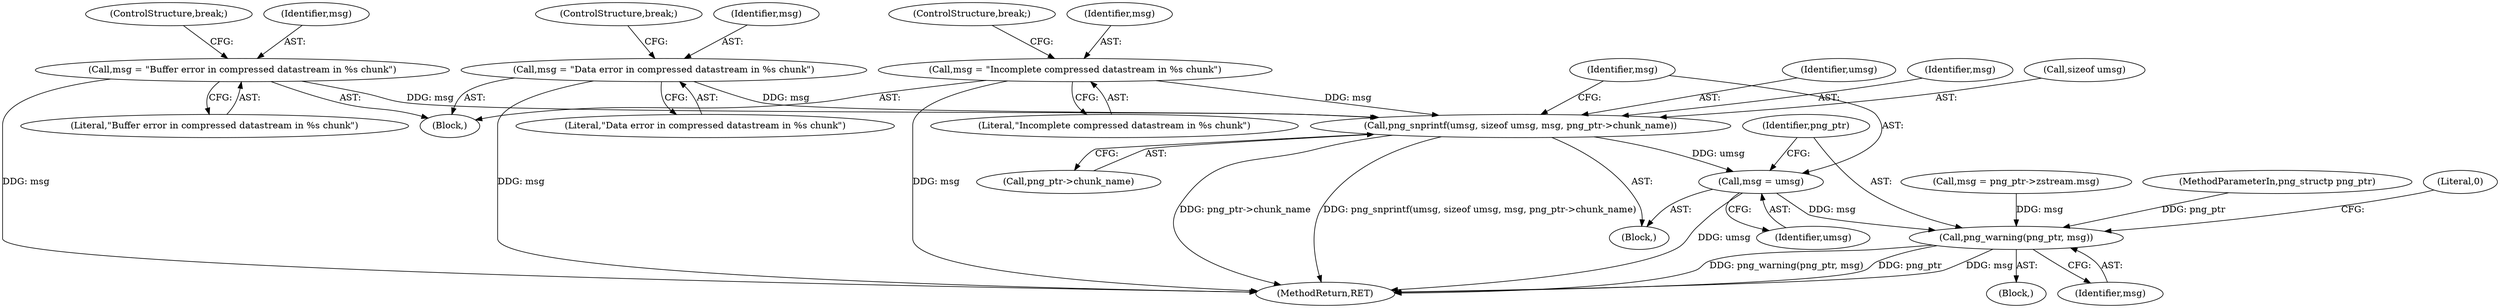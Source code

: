 digraph "0_Chrome_4cf106cdb83dd6b35d3b26d06cc67d1d2d99041e@API" {
"1000287" [label="(Call,png_snprintf(umsg, sizeof umsg, msg, png_ptr->chunk_name))"];
"1000283" [label="(Call,msg = \"Incomplete compressed datastream in %s chunk\")"];
"1000273" [label="(Call,msg = \"Buffer error in compressed datastream in %s chunk\")"];
"1000278" [label="(Call,msg = \"Data error in compressed datastream in %s chunk\")"];
"1000295" [label="(Call,msg = umsg)"];
"1000298" [label="(Call,png_warning(png_ptr, msg))"];
"1000283" [label="(Call,msg = \"Incomplete compressed datastream in %s chunk\")"];
"1000276" [label="(ControlStructure,break;)"];
"1000288" [label="(Identifier,umsg)"];
"1000281" [label="(ControlStructure,break;)"];
"1000296" [label="(Identifier,msg)"];
"1000292" [label="(Call,png_ptr->chunk_name)"];
"1000274" [label="(Identifier,msg)"];
"1000291" [label="(Identifier,msg)"];
"1000299" [label="(Identifier,png_ptr)"];
"1000298" [label="(Call,png_warning(png_ptr, msg))"];
"1000303" [label="(MethodReturn,RET)"];
"1000271" [label="(Block,)"];
"1000259" [label="(Call,msg = png_ptr->zstream.msg)"];
"1000286" [label="(ControlStructure,break;)"];
"1000284" [label="(Identifier,msg)"];
"1000280" [label="(Literal,\"Data error in compressed datastream in %s chunk\")"];
"1000273" [label="(Call,msg = \"Buffer error in compressed datastream in %s chunk\")"];
"1000249" [label="(Block,)"];
"1000267" [label="(Block,)"];
"1000275" [label="(Literal,\"Buffer error in compressed datastream in %s chunk\")"];
"1000285" [label="(Literal,\"Incomplete compressed datastream in %s chunk\")"];
"1000108" [label="(MethodParameterIn,png_structp png_ptr)"];
"1000302" [label="(Literal,0)"];
"1000297" [label="(Identifier,umsg)"];
"1000300" [label="(Identifier,msg)"];
"1000287" [label="(Call,png_snprintf(umsg, sizeof umsg, msg, png_ptr->chunk_name))"];
"1000295" [label="(Call,msg = umsg)"];
"1000278" [label="(Call,msg = \"Data error in compressed datastream in %s chunk\")"];
"1000279" [label="(Identifier,msg)"];
"1000289" [label="(Call,sizeof umsg)"];
"1000287" -> "1000267"  [label="AST: "];
"1000287" -> "1000292"  [label="CFG: "];
"1000288" -> "1000287"  [label="AST: "];
"1000289" -> "1000287"  [label="AST: "];
"1000291" -> "1000287"  [label="AST: "];
"1000292" -> "1000287"  [label="AST: "];
"1000296" -> "1000287"  [label="CFG: "];
"1000287" -> "1000303"  [label="DDG: png_ptr->chunk_name"];
"1000287" -> "1000303"  [label="DDG: png_snprintf(umsg, sizeof umsg, msg, png_ptr->chunk_name)"];
"1000283" -> "1000287"  [label="DDG: msg"];
"1000273" -> "1000287"  [label="DDG: msg"];
"1000278" -> "1000287"  [label="DDG: msg"];
"1000287" -> "1000295"  [label="DDG: umsg"];
"1000283" -> "1000271"  [label="AST: "];
"1000283" -> "1000285"  [label="CFG: "];
"1000284" -> "1000283"  [label="AST: "];
"1000285" -> "1000283"  [label="AST: "];
"1000286" -> "1000283"  [label="CFG: "];
"1000283" -> "1000303"  [label="DDG: msg"];
"1000273" -> "1000271"  [label="AST: "];
"1000273" -> "1000275"  [label="CFG: "];
"1000274" -> "1000273"  [label="AST: "];
"1000275" -> "1000273"  [label="AST: "];
"1000276" -> "1000273"  [label="CFG: "];
"1000273" -> "1000303"  [label="DDG: msg"];
"1000278" -> "1000271"  [label="AST: "];
"1000278" -> "1000280"  [label="CFG: "];
"1000279" -> "1000278"  [label="AST: "];
"1000280" -> "1000278"  [label="AST: "];
"1000281" -> "1000278"  [label="CFG: "];
"1000278" -> "1000303"  [label="DDG: msg"];
"1000295" -> "1000267"  [label="AST: "];
"1000295" -> "1000297"  [label="CFG: "];
"1000296" -> "1000295"  [label="AST: "];
"1000297" -> "1000295"  [label="AST: "];
"1000299" -> "1000295"  [label="CFG: "];
"1000295" -> "1000303"  [label="DDG: umsg"];
"1000295" -> "1000298"  [label="DDG: msg"];
"1000298" -> "1000249"  [label="AST: "];
"1000298" -> "1000300"  [label="CFG: "];
"1000299" -> "1000298"  [label="AST: "];
"1000300" -> "1000298"  [label="AST: "];
"1000302" -> "1000298"  [label="CFG: "];
"1000298" -> "1000303"  [label="DDG: png_warning(png_ptr, msg)"];
"1000298" -> "1000303"  [label="DDG: png_ptr"];
"1000298" -> "1000303"  [label="DDG: msg"];
"1000108" -> "1000298"  [label="DDG: png_ptr"];
"1000259" -> "1000298"  [label="DDG: msg"];
}
